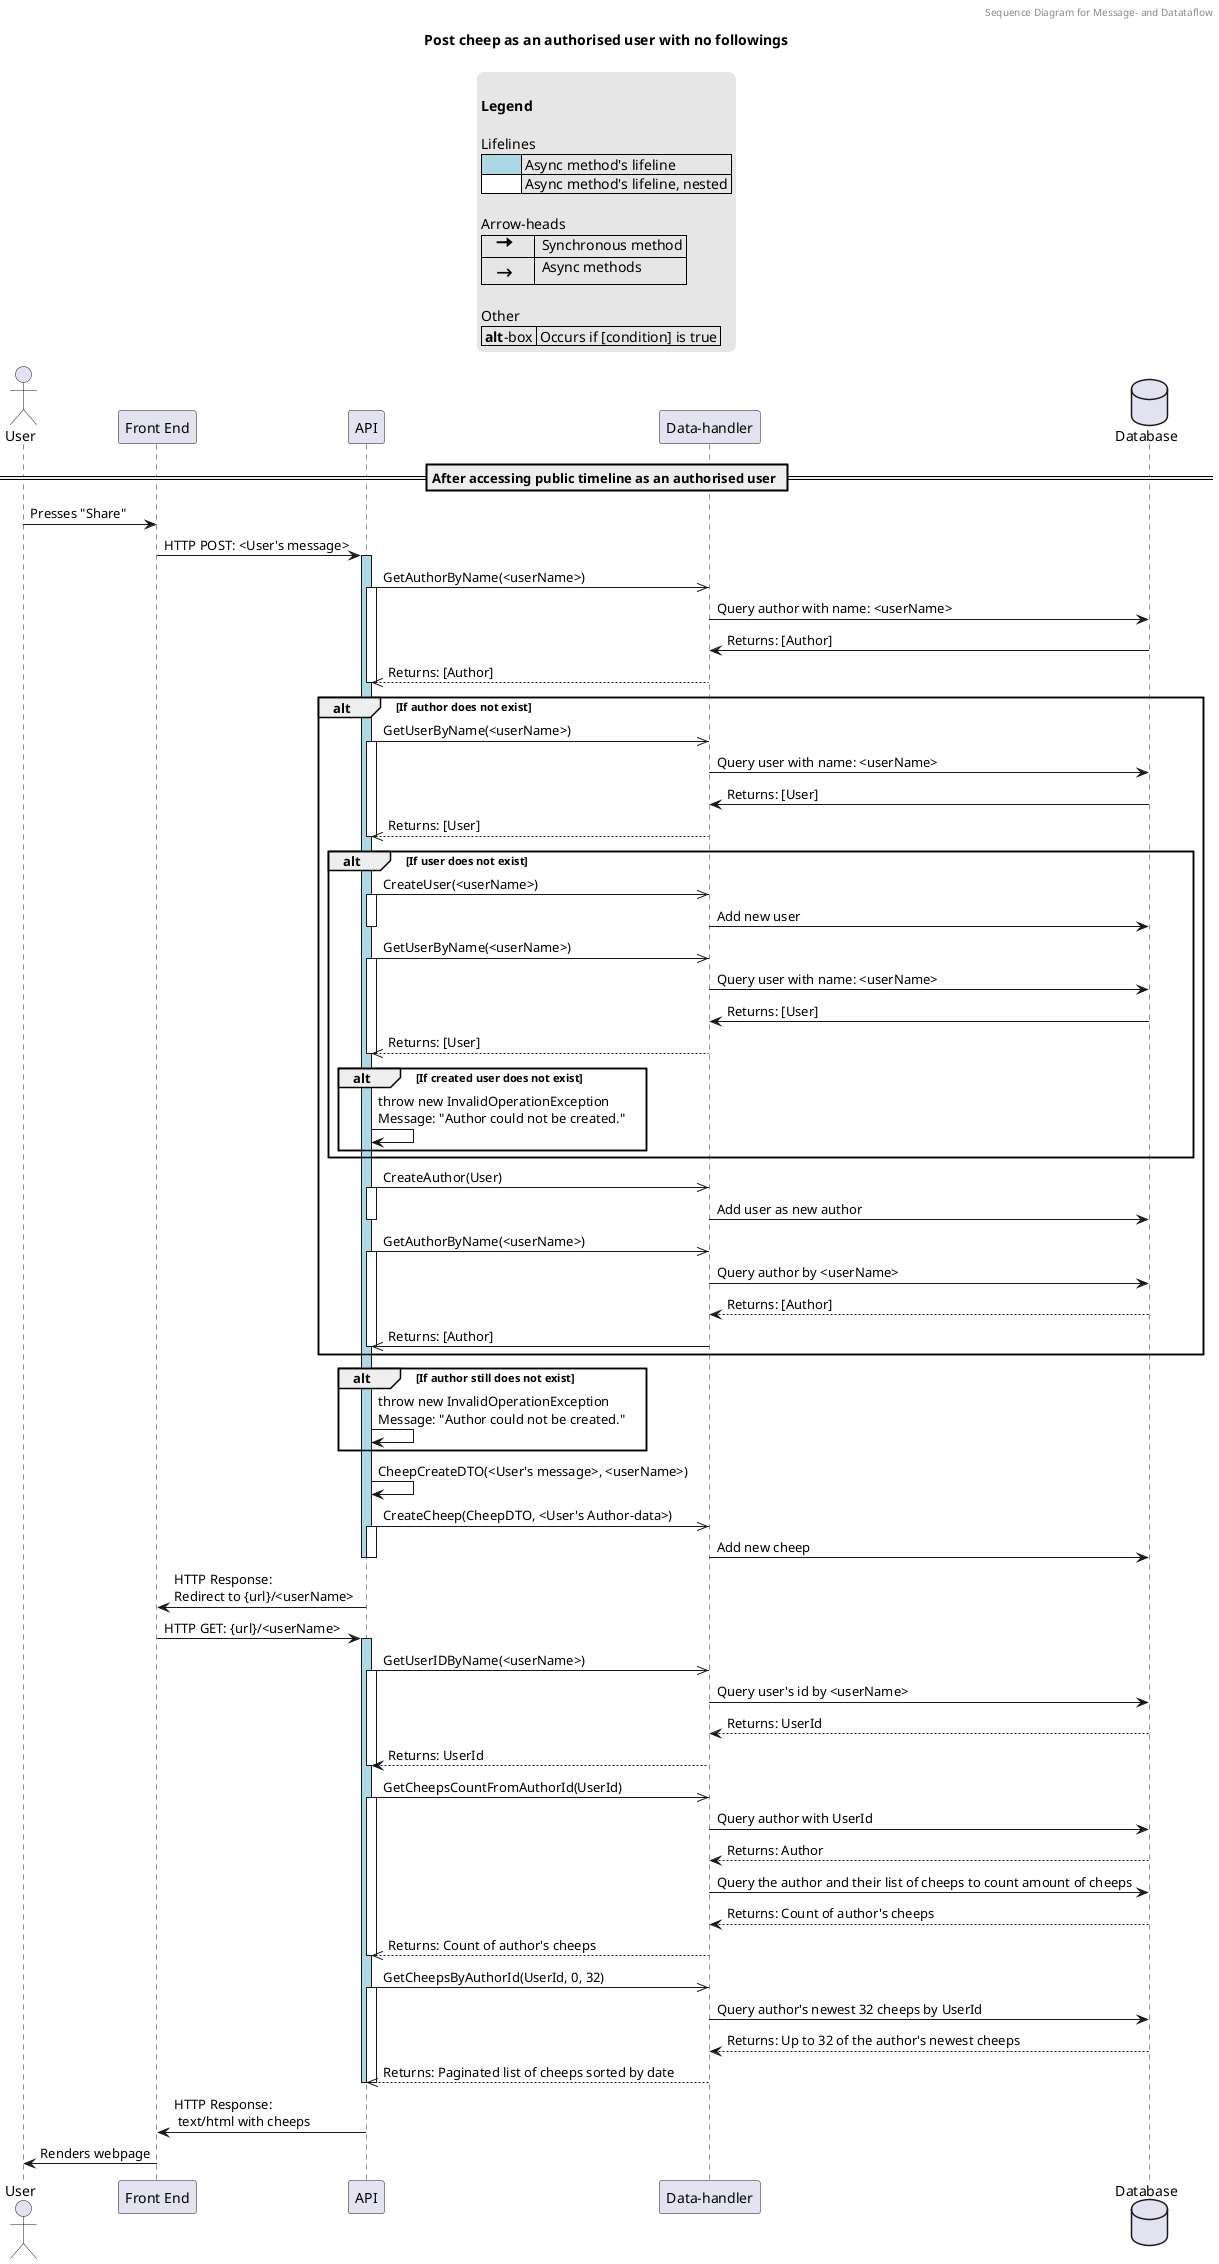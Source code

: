 @startuml

header Sequence Diagram for Message- and Datataflow
Title Post cheep as an authorised user with no followings

actor "User" as Us
participant "Front End" as Fe
participant "API" as Api
participant "Data-handler" as Dh
database "Database" as Db

skinparam legend {
  backgroundColor #E6E6E6
  entrySeparator #E6E6E6
  borderColor #FFFFFF
}

legend top

  <b>Legend</b>

  Lifelines
  |     <#LightBlue>       | Async method's lifeline |
  |     <#white>           | Async method's lifeline, nested |

  Arrow-heads
  |    <size:24><&arrow-right></size>|  Synchronous method |
  |    <size:20><U+2192></size>      |  Async methods |

  Other
  | <b>alt</b>-box | Occurs if [condition] is true |
endlegend

== After accessing public timeline as an authorised user ==
Us -> Fe: Presses "Share"
Fe -> Api: HTTP POST: <User's message>

Activate Api #LightBlue 
    Api ->> Dh: GetAuthorByName(<userName>)
    Activate Api
        Dh -> Db: Query author with name: <userName>
        Db -> Dh: Returns: [Author]
        Dh -->> Api: Returns: [Author]
    Deactivate Api

    alt If author does not exist
        Api ->> Dh: GetUserByName(<userName>)
        Activate Api
            Dh -> Db: Query user with name: <userName>
            Db -> Dh: Returns: [User]
            Dh -->> Api: Returns: [User]
        Deactivate Api

        alt If user does not exist
            Api ->> Dh: CreateUser(<userName>)
            Activate Api
                Dh -> Db: Add new user
            Deactivate Api
            Api ->> Dh: GetUserByName(<userName>)
            Activate Api
                Dh -> Db: Query user with name: <userName>
                Db -> Dh: Returns: [User]
                Dh -->> Api: Returns: [User]
            Deactivate Api
            alt If created user does not exist
                Api -> Api: throw new InvalidOperationException\nMessage: "Author could not be created."
            end
        end
        Api ->> Dh: CreateAuthor(User)
        Activate Api
            Dh -> Db: Add user as new author
        Deactivate Api
        Api ->> Dh: GetAuthorByName(<userName>)
        Activate Api
            Dh -> Db: Query author by <userName>
            Db --> Dh: Returns: [Author]
            Dh ->> Api: Returns: [Author]
        Deactivate Api
    end
    alt If author still does not exist
        Api -> Api: throw new InvalidOperationException\nMessage: "Author could not be created."
    end

    Api -> Api: CheepCreateDTO(<User's message>, <userName>)
    Api ->> Dh: CreateCheep(CheepDTO, <User's Author-data>)
    Activate Api
        Dh -> Db: Add new cheep
    Deactivate Api
Deactivate Api

Api -> Fe: HTTP Response:\nRedirect to {url}/<userName>
Fe -> Api: HTTP GET: {url}/<userName>

Activate Api #LightBlue
    Api ->> Dh: GetUserIDByName(<userName>)
    Activate Api
        Dh -> Db: Query user's id by <userName>
        Db --> Dh: Returns: UserId
        Dh --> Api: Returns: UserId
    Deactivate Api
    Api ->> Dh: GetCheepsCountFromAuthorId(UserId)
    Activate Api
        Dh -> Db: Query author with UserId
        Db --> Dh: Returns: Author
        Dh -> Db: Query the author and their list of cheeps to count amount of cheeps
        Db --> Dh: Returns: Count of author's cheeps
        Dh -->> Api: Returns: Count of author's cheeps
    Deactivate Api
    Api ->> Dh: GetCheepsByAuthorId(UserId, 0, 32)
    Activate Api
        Dh -> Db: Query author's newest 32 cheeps by UserId
        Db --> Dh: Returns: Up to 32 of the author's newest cheeps
        Dh -->> Api: Returns: Paginated list of cheeps sorted by date
    Deactivate Api
Deactivate Api

Api -> Fe: HTTP Response:\n text/html with cheeps
Fe -> Us: Renders webpage
@enduml